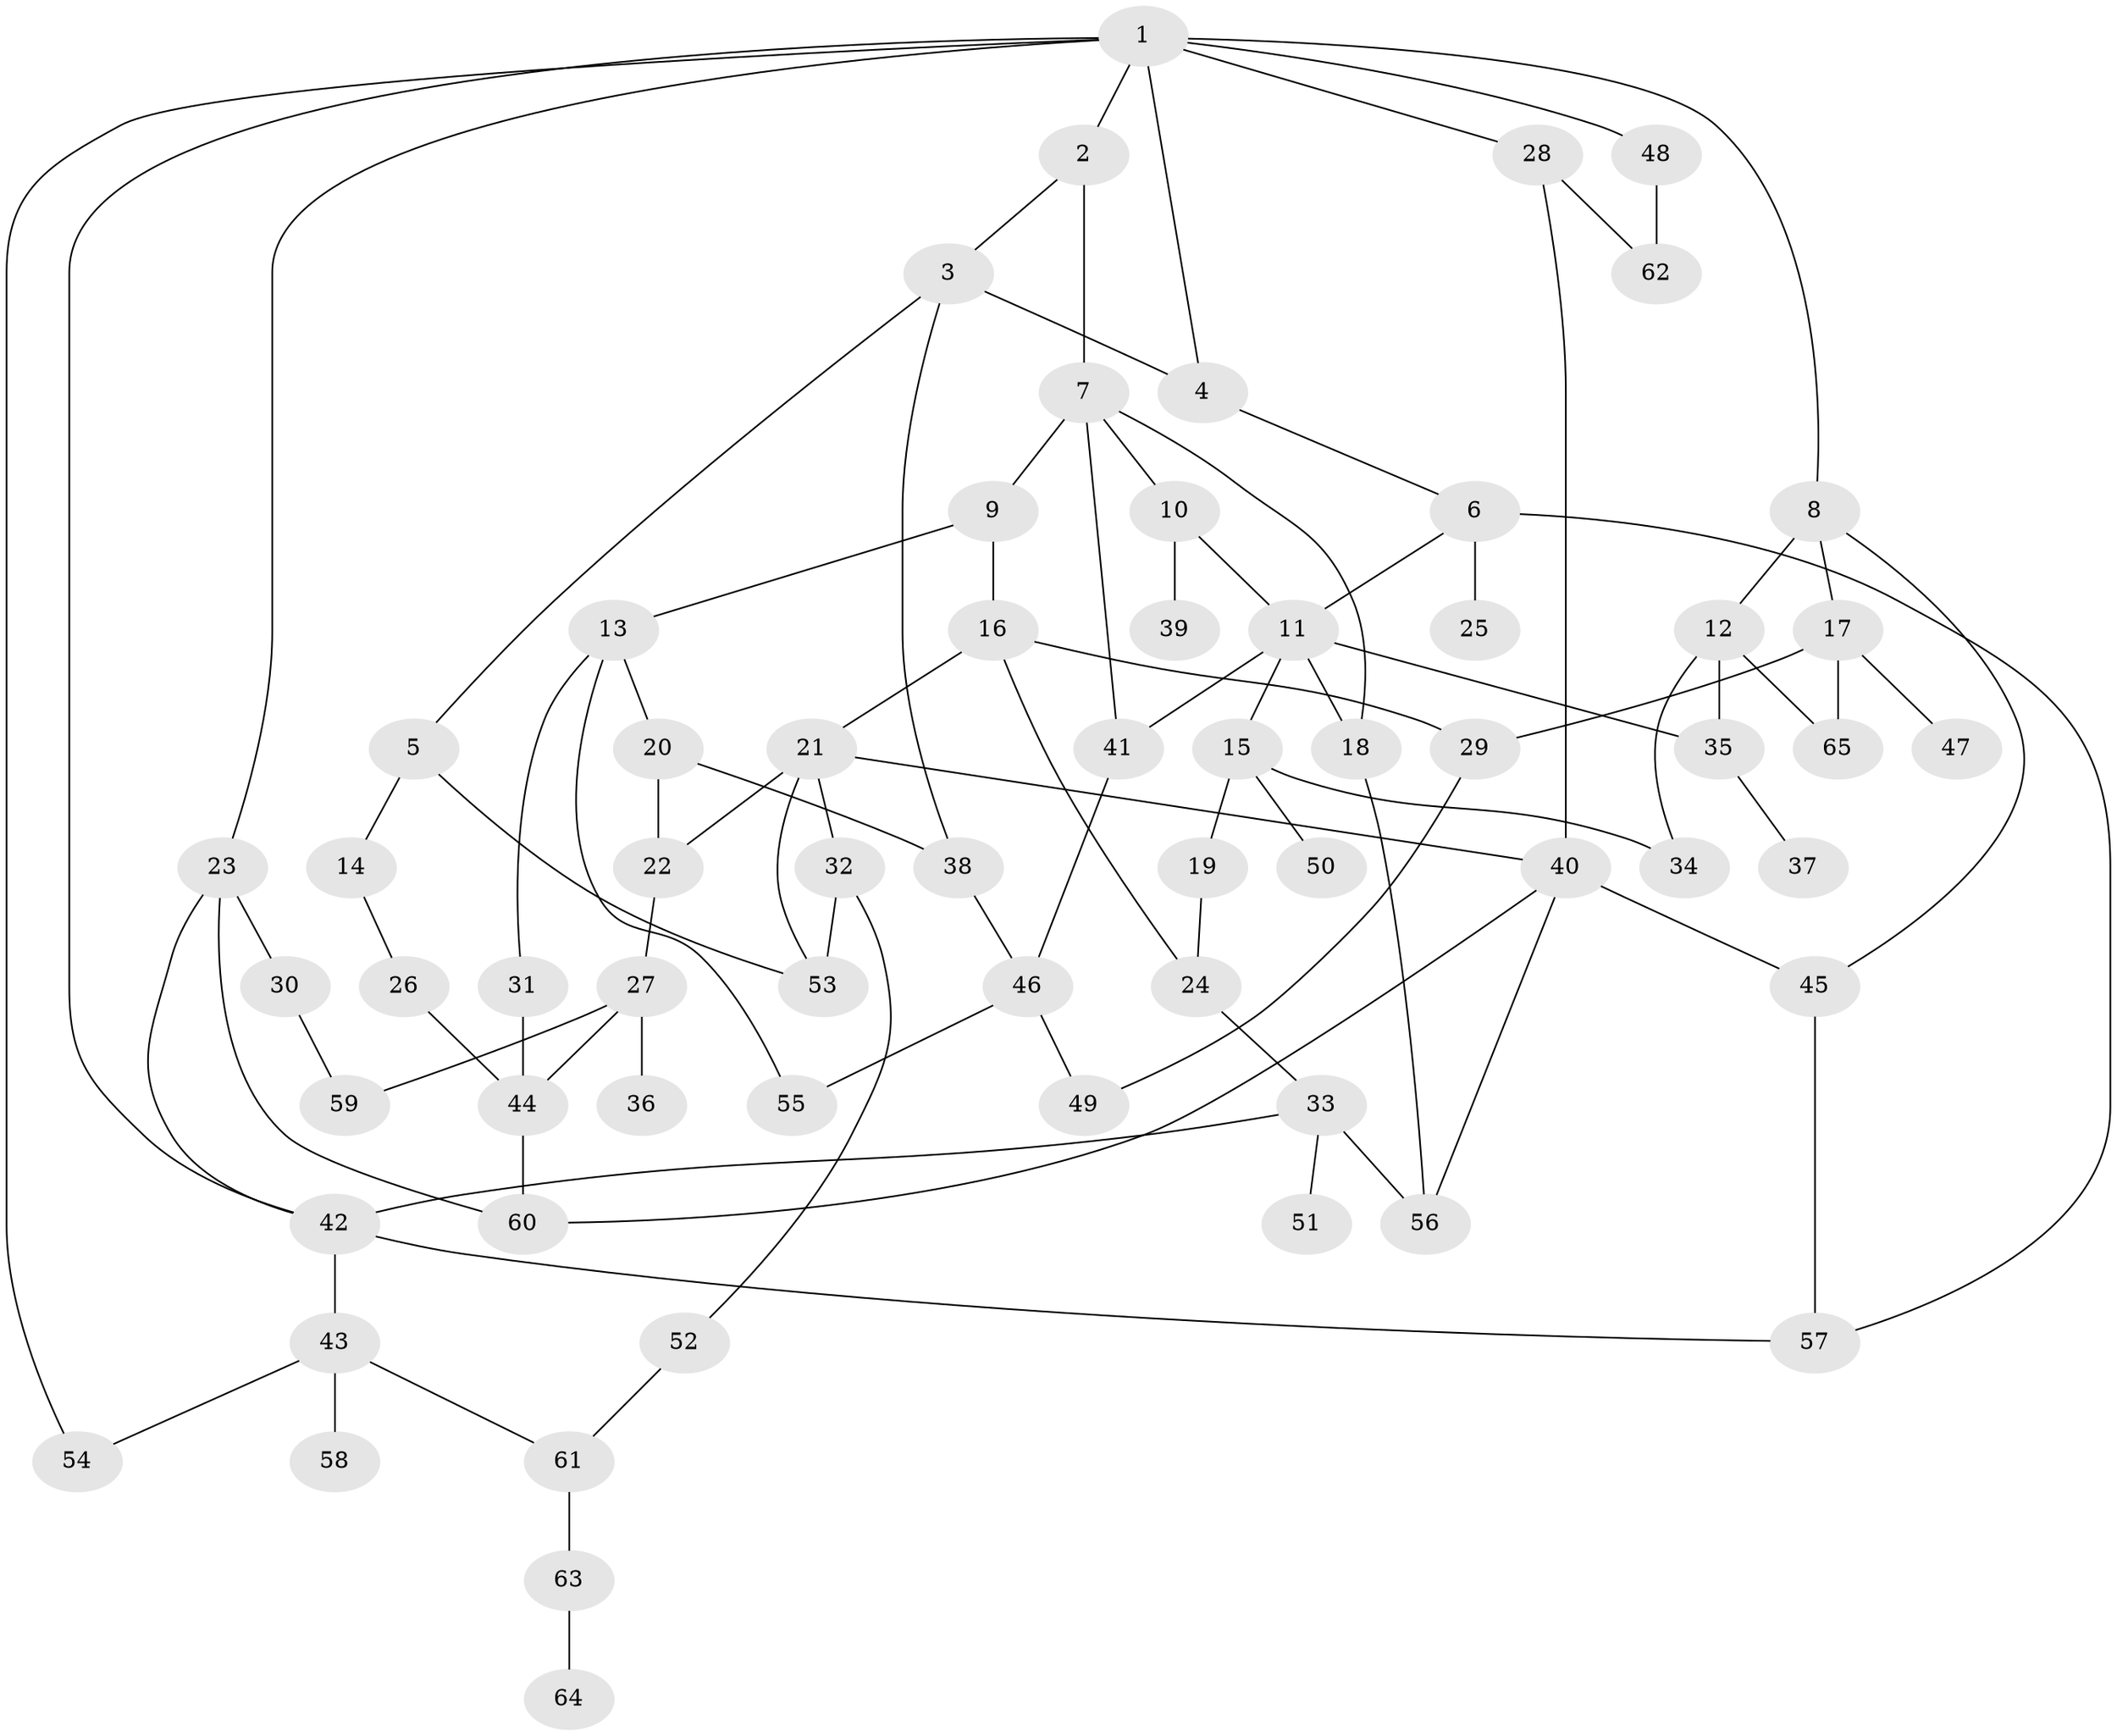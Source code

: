 // Generated by graph-tools (version 1.1) at 2025/10/02/27/25 16:10:56]
// undirected, 65 vertices, 96 edges
graph export_dot {
graph [start="1"]
  node [color=gray90,style=filled];
  1;
  2;
  3;
  4;
  5;
  6;
  7;
  8;
  9;
  10;
  11;
  12;
  13;
  14;
  15;
  16;
  17;
  18;
  19;
  20;
  21;
  22;
  23;
  24;
  25;
  26;
  27;
  28;
  29;
  30;
  31;
  32;
  33;
  34;
  35;
  36;
  37;
  38;
  39;
  40;
  41;
  42;
  43;
  44;
  45;
  46;
  47;
  48;
  49;
  50;
  51;
  52;
  53;
  54;
  55;
  56;
  57;
  58;
  59;
  60;
  61;
  62;
  63;
  64;
  65;
  1 -- 2;
  1 -- 8;
  1 -- 23;
  1 -- 28;
  1 -- 48;
  1 -- 54;
  1 -- 42;
  1 -- 4;
  2 -- 3;
  2 -- 7;
  3 -- 4;
  3 -- 5;
  3 -- 38;
  4 -- 6;
  5 -- 14;
  5 -- 53;
  6 -- 25;
  6 -- 57;
  6 -- 11;
  7 -- 9;
  7 -- 10;
  7 -- 41;
  7 -- 18;
  8 -- 12;
  8 -- 17;
  8 -- 45;
  9 -- 13;
  9 -- 16;
  10 -- 11;
  10 -- 39;
  11 -- 15;
  11 -- 18;
  11 -- 41;
  11 -- 35;
  12 -- 35;
  12 -- 65;
  12 -- 34;
  13 -- 20;
  13 -- 31;
  13 -- 55;
  14 -- 26;
  15 -- 19;
  15 -- 34;
  15 -- 50;
  16 -- 21;
  16 -- 24;
  16 -- 29;
  17 -- 29;
  17 -- 47;
  17 -- 65;
  18 -- 56;
  19 -- 24;
  20 -- 38;
  20 -- 22;
  21 -- 22;
  21 -- 32;
  21 -- 40;
  21 -- 53;
  22 -- 27;
  23 -- 30;
  23 -- 60;
  23 -- 42;
  24 -- 33;
  26 -- 44;
  27 -- 36;
  27 -- 59;
  27 -- 44;
  28 -- 62;
  28 -- 40;
  29 -- 49;
  30 -- 59;
  31 -- 44;
  32 -- 52;
  32 -- 53;
  33 -- 42;
  33 -- 51;
  33 -- 56;
  35 -- 37;
  38 -- 46;
  40 -- 45;
  40 -- 56;
  40 -- 60;
  41 -- 46;
  42 -- 43;
  42 -- 57;
  43 -- 58;
  43 -- 61;
  43 -- 54;
  44 -- 60;
  45 -- 57;
  46 -- 55;
  46 -- 49;
  48 -- 62;
  52 -- 61;
  61 -- 63;
  63 -- 64;
}
